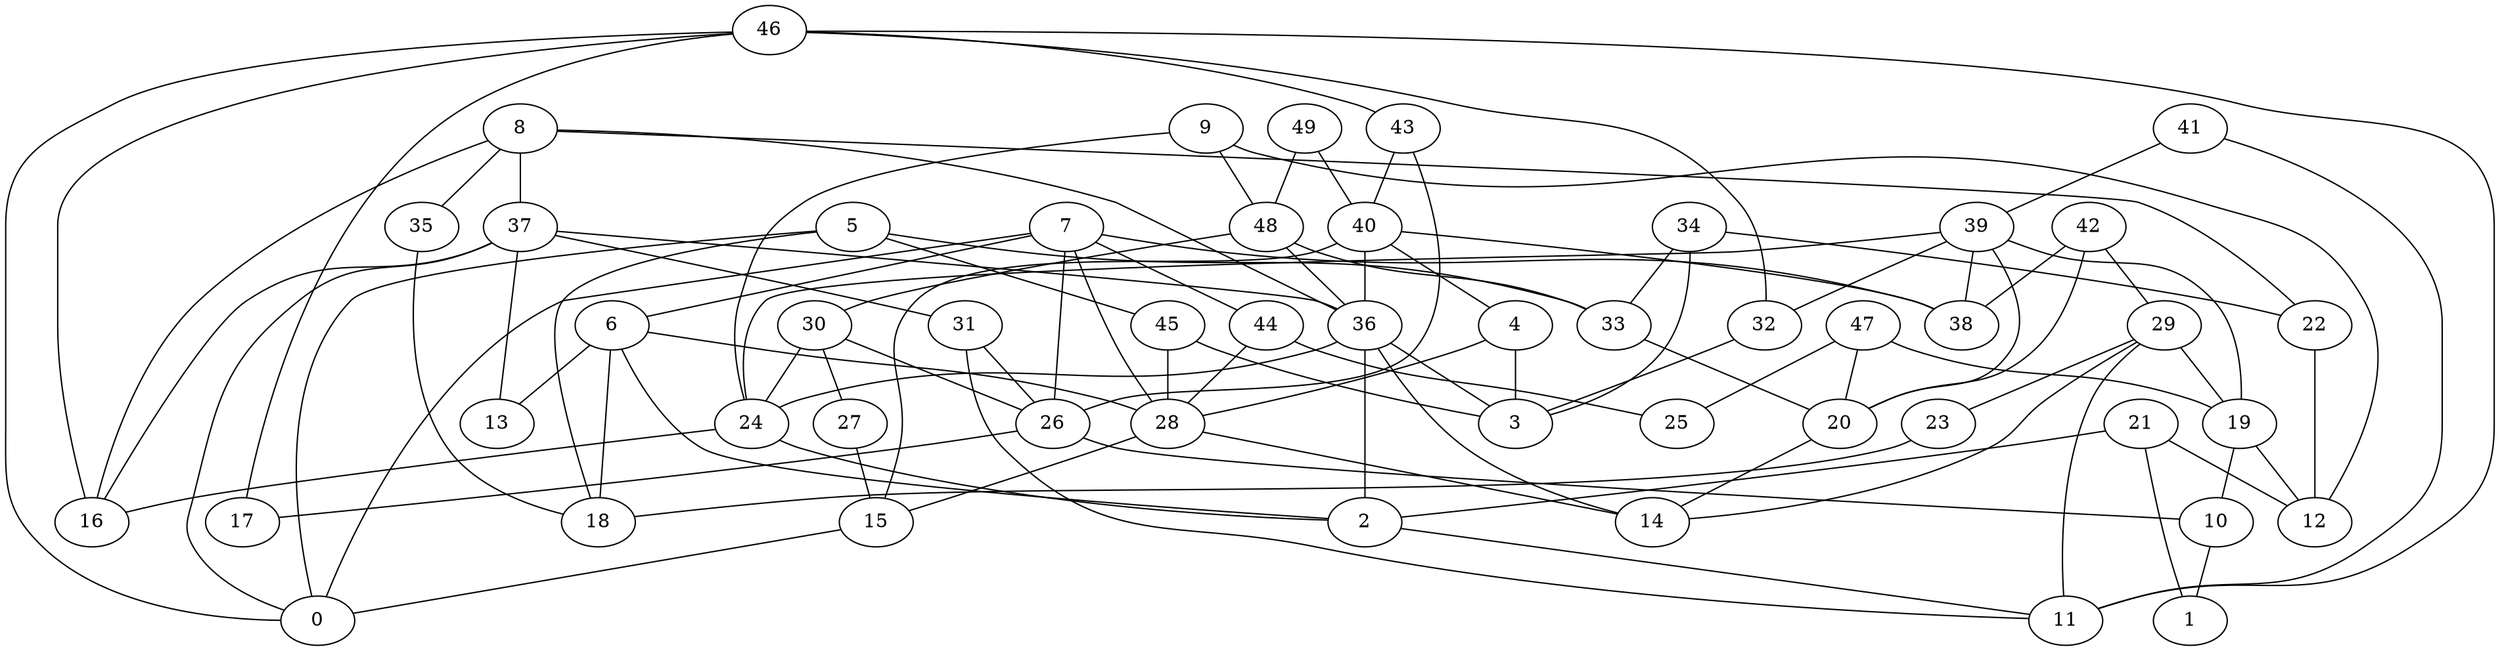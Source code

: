 digraph GG_graph {

subgraph G_graph {
edge [color = black]
"26" -> "10" [dir = none]
"26" -> "17" [dir = none]
"32" -> "3" [dir = none]
"20" -> "14" [dir = none]
"31" -> "11" [dir = none]
"31" -> "26" [dir = none]
"34" -> "22" [dir = none]
"34" -> "33" [dir = none]
"34" -> "3" [dir = none]
"19" -> "12" [dir = none]
"19" -> "10" [dir = none]
"41" -> "39" [dir = none]
"41" -> "11" [dir = none]
"28" -> "14" [dir = none]
"28" -> "15" [dir = none]
"10" -> "1" [dir = none]
"7" -> "44" [dir = none]
"7" -> "6" [dir = none]
"7" -> "26" [dir = none]
"7" -> "38" [dir = none]
"7" -> "0" [dir = none]
"7" -> "28" [dir = none]
"29" -> "19" [dir = none]
"29" -> "11" [dir = none]
"29" -> "14" [dir = none]
"29" -> "23" [dir = none]
"23" -> "18" [dir = none]
"21" -> "1" [dir = none]
"21" -> "12" [dir = none]
"21" -> "2" [dir = none]
"2" -> "11" [dir = none]
"43" -> "26" [dir = none]
"43" -> "40" [dir = none]
"36" -> "14" [dir = none]
"36" -> "2" [dir = none]
"36" -> "24" [dir = none]
"36" -> "3" [dir = none]
"5" -> "18" [dir = none]
"5" -> "33" [dir = none]
"5" -> "0" [dir = none]
"5" -> "45" [dir = none]
"46" -> "16" [dir = none]
"46" -> "0" [dir = none]
"46" -> "32" [dir = none]
"46" -> "11" [dir = none]
"46" -> "43" [dir = none]
"46" -> "17" [dir = none]
"8" -> "16" [dir = none]
"8" -> "36" [dir = none]
"8" -> "22" [dir = none]
"8" -> "37" [dir = none]
"8" -> "35" [dir = none]
"15" -> "0" [dir = none]
"35" -> "18" [dir = none]
"27" -> "15" [dir = none]
"9" -> "48" [dir = none]
"9" -> "24" [dir = none]
"9" -> "12" [dir = none]
"40" -> "38" [dir = none]
"40" -> "36" [dir = none]
"40" -> "4" [dir = none]
"22" -> "12" [dir = none]
"44" -> "28" [dir = none]
"44" -> "25" [dir = none]
"33" -> "20" [dir = none]
"48" -> "36" [dir = none]
"48" -> "30" [dir = none]
"48" -> "33" [dir = none]
"37" -> "31" [dir = none]
"37" -> "36" [dir = none]
"37" -> "13" [dir = none]
"37" -> "16" [dir = none]
"37" -> "0" [dir = none]
"4" -> "28" [dir = none]
"42" -> "20" [dir = none]
"42" -> "29" [dir = none]
"42" -> "38" [dir = none]
"49" -> "40" [dir = none]
"49" -> "48" [dir = none]
"45" -> "28" [dir = none]
"45" -> "3" [dir = none]
"6" -> "28" [dir = none]
"6" -> "2" [dir = none]
"6" -> "18" [dir = none]
"6" -> "13" [dir = none]
"30" -> "24" [dir = none]
"30" -> "26" [dir = none]
"30" -> "27" [dir = none]
"24" -> "2" [dir = none]
"24" -> "16" [dir = none]
"47" -> "25" [dir = none]
"47" -> "19" [dir = none]
"47" -> "20" [dir = none]
"39" -> "38" [dir = none]
"39" -> "24" [dir = none]
"39" -> "19" [dir = none]
"39" -> "32" [dir = none]
"39" -> "20" [dir = none]
"40" -> "15" [dir = none]
"4" -> "3" [dir = none]
}

}
